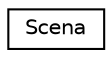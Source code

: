 digraph "Graphical Class Hierarchy"
{
 // LATEX_PDF_SIZE
  edge [fontname="Helvetica",fontsize="10",labelfontname="Helvetica",labelfontsize="10"];
  node [fontname="Helvetica",fontsize="10",shape=record];
  rankdir="LR";
  Node0 [label="Scena",height=0.2,width=0.4,color="black", fillcolor="white", style="filled",URL="$class_scena.html",tooltip="Klasa Scena."];
}
